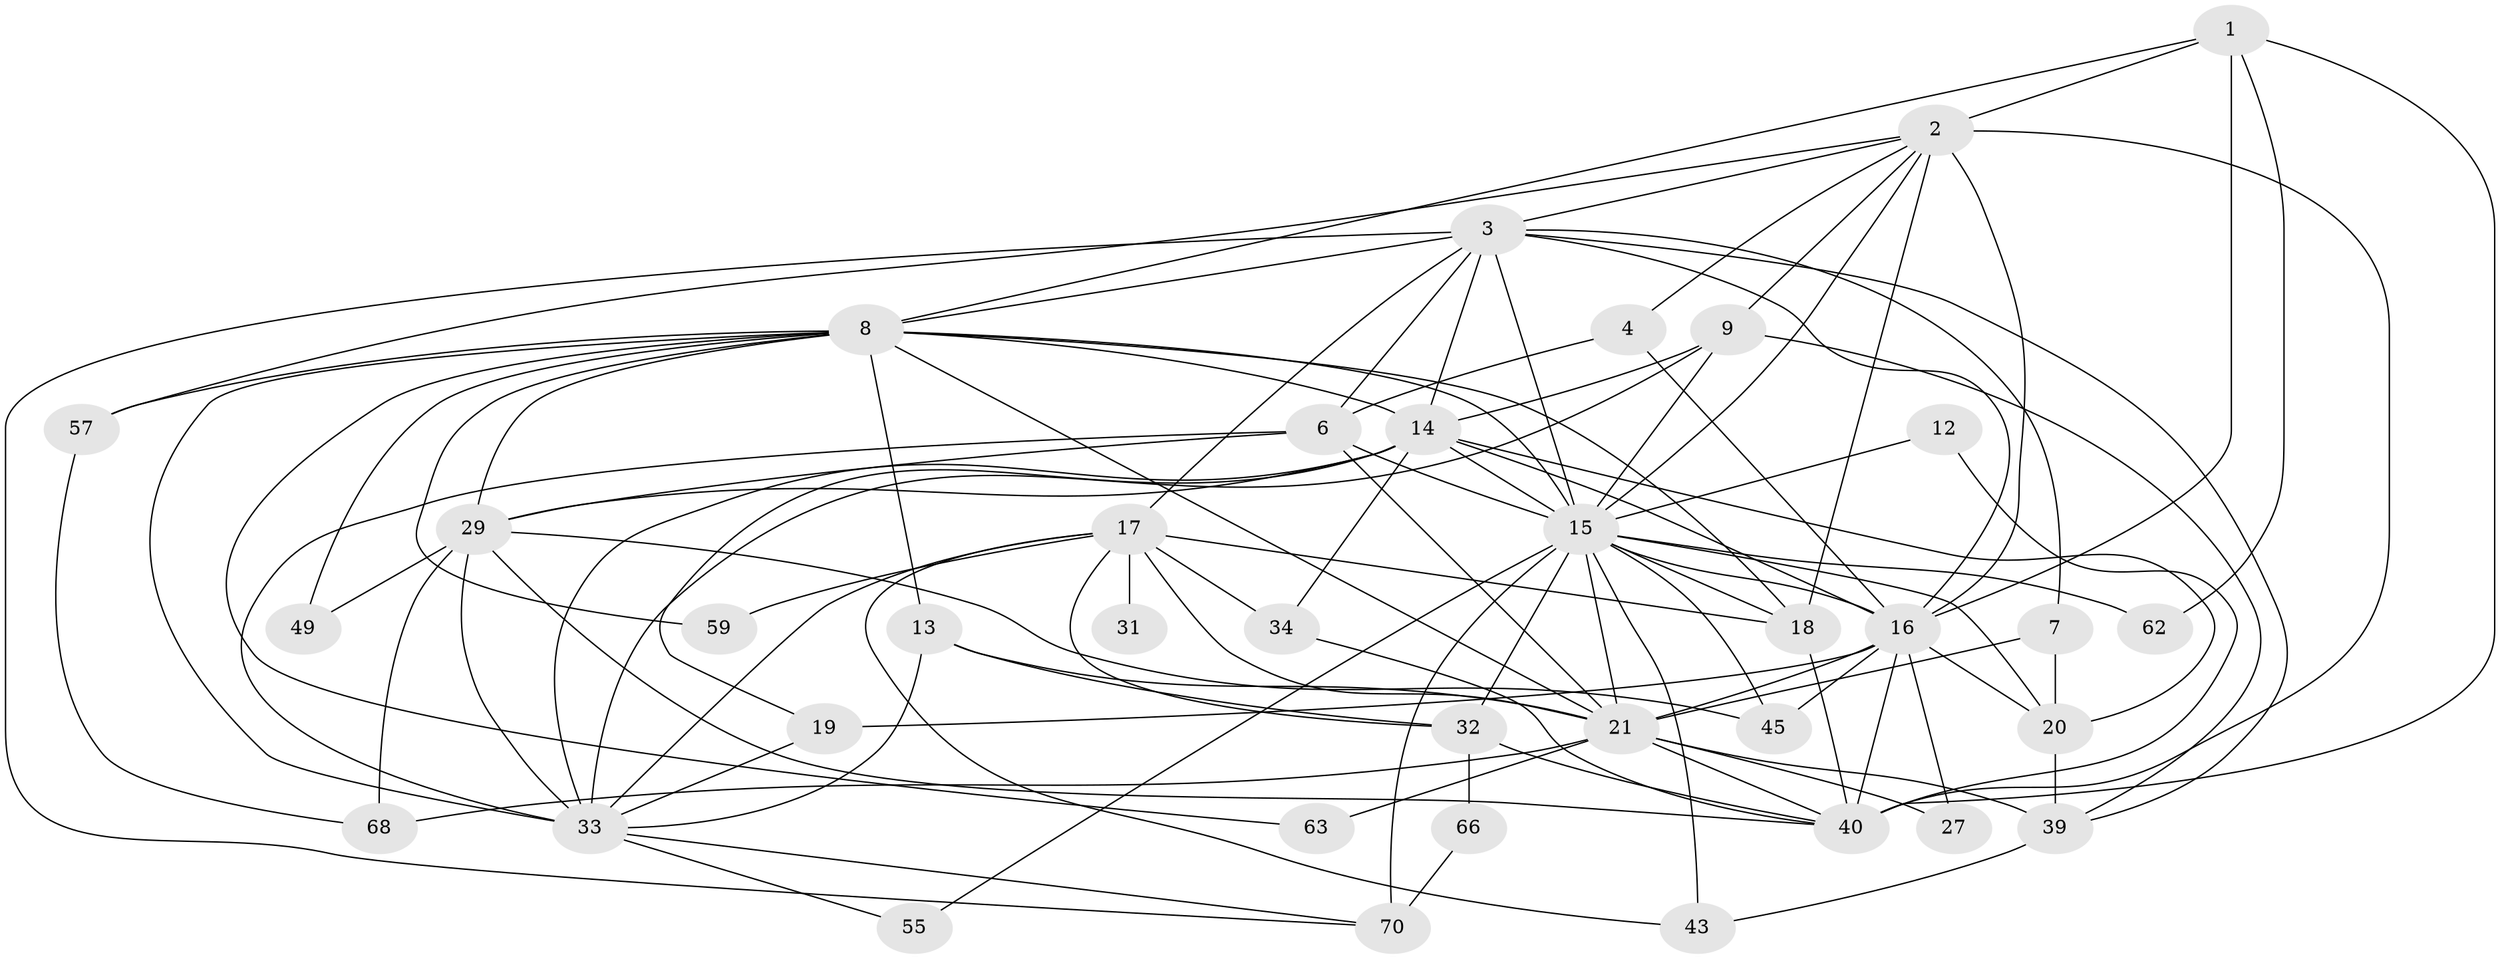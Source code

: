 // original degree distribution, {5: 0.17567567567567569, 3: 0.24324324324324326, 6: 0.0945945945945946, 2: 0.17567567567567569, 4: 0.24324324324324326, 7: 0.04054054054054054, 8: 0.02702702702702703}
// Generated by graph-tools (version 1.1) at 2025/18/03/04/25 18:18:38]
// undirected, 37 vertices, 102 edges
graph export_dot {
graph [start="1"]
  node [color=gray90,style=filled];
  1;
  2 [super="+25+5"];
  3 [super="+11+51"];
  4;
  6 [super="+73+10"];
  7 [super="+67"];
  8 [super="+64+35"];
  9 [super="+22"];
  12;
  13 [super="+41"];
  14 [super="+30+44"];
  15 [super="+36+26"];
  16 [super="+52+38+61"];
  17 [super="+47+24"];
  18 [super="+72"];
  19;
  20 [super="+46"];
  21 [super="+28+56"];
  27;
  29 [super="+48"];
  31;
  32;
  33 [super="+50+37"];
  34;
  39 [super="+74"];
  40 [super="+60"];
  43;
  45 [super="+53"];
  49;
  55;
  57;
  59;
  62;
  63;
  66;
  68;
  70;
  1 -- 62;
  1 -- 16;
  1 -- 8;
  1 -- 2;
  1 -- 40;
  2 -- 4;
  2 -- 3;
  2 -- 40 [weight=2];
  2 -- 15;
  2 -- 16;
  2 -- 18;
  2 -- 57;
  2 -- 9;
  3 -- 17;
  3 -- 8;
  3 -- 39;
  3 -- 14;
  3 -- 15;
  3 -- 7;
  3 -- 16;
  3 -- 70;
  3 -- 6;
  4 -- 16;
  4 -- 6;
  6 -- 33 [weight=2];
  6 -- 21;
  6 -- 29;
  6 -- 15;
  7 -- 20 [weight=2];
  7 -- 21;
  8 -- 63;
  8 -- 13;
  8 -- 49;
  8 -- 57;
  8 -- 59;
  8 -- 14;
  8 -- 18;
  8 -- 21;
  8 -- 29;
  8 -- 15 [weight=2];
  8 -- 33;
  9 -- 39;
  9 -- 14;
  9 -- 15;
  9 -- 33;
  12 -- 15;
  12 -- 40;
  13 -- 32;
  13 -- 33;
  13 -- 21;
  14 -- 34;
  14 -- 33;
  14 -- 20;
  14 -- 19;
  14 -- 29;
  14 -- 15;
  14 -- 16;
  15 -- 55;
  15 -- 70 [weight=2];
  15 -- 43;
  15 -- 21 [weight=3];
  15 -- 32;
  15 -- 16;
  15 -- 18;
  15 -- 62;
  15 -- 45;
  15 -- 20;
  16 -- 27;
  16 -- 19;
  16 -- 40;
  16 -- 45;
  16 -- 20;
  16 -- 21;
  17 -- 31 [weight=2];
  17 -- 32;
  17 -- 34;
  17 -- 21;
  17 -- 59;
  17 -- 18;
  17 -- 43;
  17 -- 33;
  18 -- 40;
  19 -- 33;
  20 -- 39;
  21 -- 68;
  21 -- 39;
  21 -- 27;
  21 -- 63;
  21 -- 40;
  29 -- 33;
  29 -- 49;
  29 -- 68;
  29 -- 45;
  29 -- 40;
  32 -- 40;
  32 -- 66;
  33 -- 70;
  33 -- 55;
  34 -- 40;
  39 -- 43;
  57 -- 68;
  66 -- 70;
}
